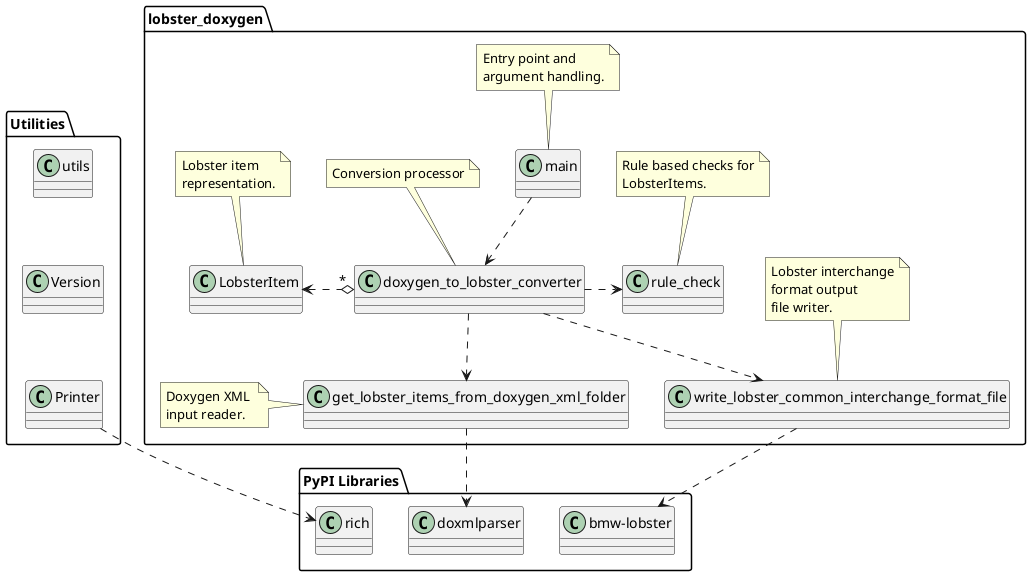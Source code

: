 @startuml class_diagram

' Setting ''''''''''''''''''''''''''''''''''''''''''''''''''''''''''''''''''''''''''''''''''''''''''

' Components '''''''''''''''''''''''''''''''''''''''''''''''''''''''''''''''''''''''''''''''''''''''


package "PyPI Libraries" {
    class bmw-lobster {

    }

    class doxmlparser {

    }

    class rich {
      
    }
}

package lobster_doxygen {
    class main {

    } 

    note top of main
        Entry point and
        argument handling.
    end note

    class "doxygen_to_lobster_converter" as converter {
    }

    note top of converter
        Conversion processor
    end note

    class "write_lobster_common_interchange_format_file" as writer {

    }

    note top of writer
        Lobster interchange
        format output
        file writer.
    end note

    class "get_lobster_items_from_doxygen_xml_folder" as reader {
    }


    note left of reader
        Doxygen XML 
        input reader.
    end note
    class "rule_check" as checker{

    }

    note top of checker
        Rule based checks for
        LobsterItems.
    end note

    class LobsterItem {

    }

        note top of LobsterItem
        Lobster item
        representation.
    end note

}

package Utilities {
        class Printer {
        }

        class Version {
        }

        class utils 

        utils .d[hidden].> Version
        Version .d[hidden].> Printer
    }
' Flows ''''''''''''''''''''''''''''''''''''''''''''''''''''''''''''''''''''''''''''''''''''''''''''


main .d.> converter
converter .d.> reader
converter .d.> writer
converter .r.> checker
converter "*" o.l.> LobsterItem 

reader .d.> doxmlparser
writer .d.> "bmw-lobster"

Printer .d.> rich
@enduml